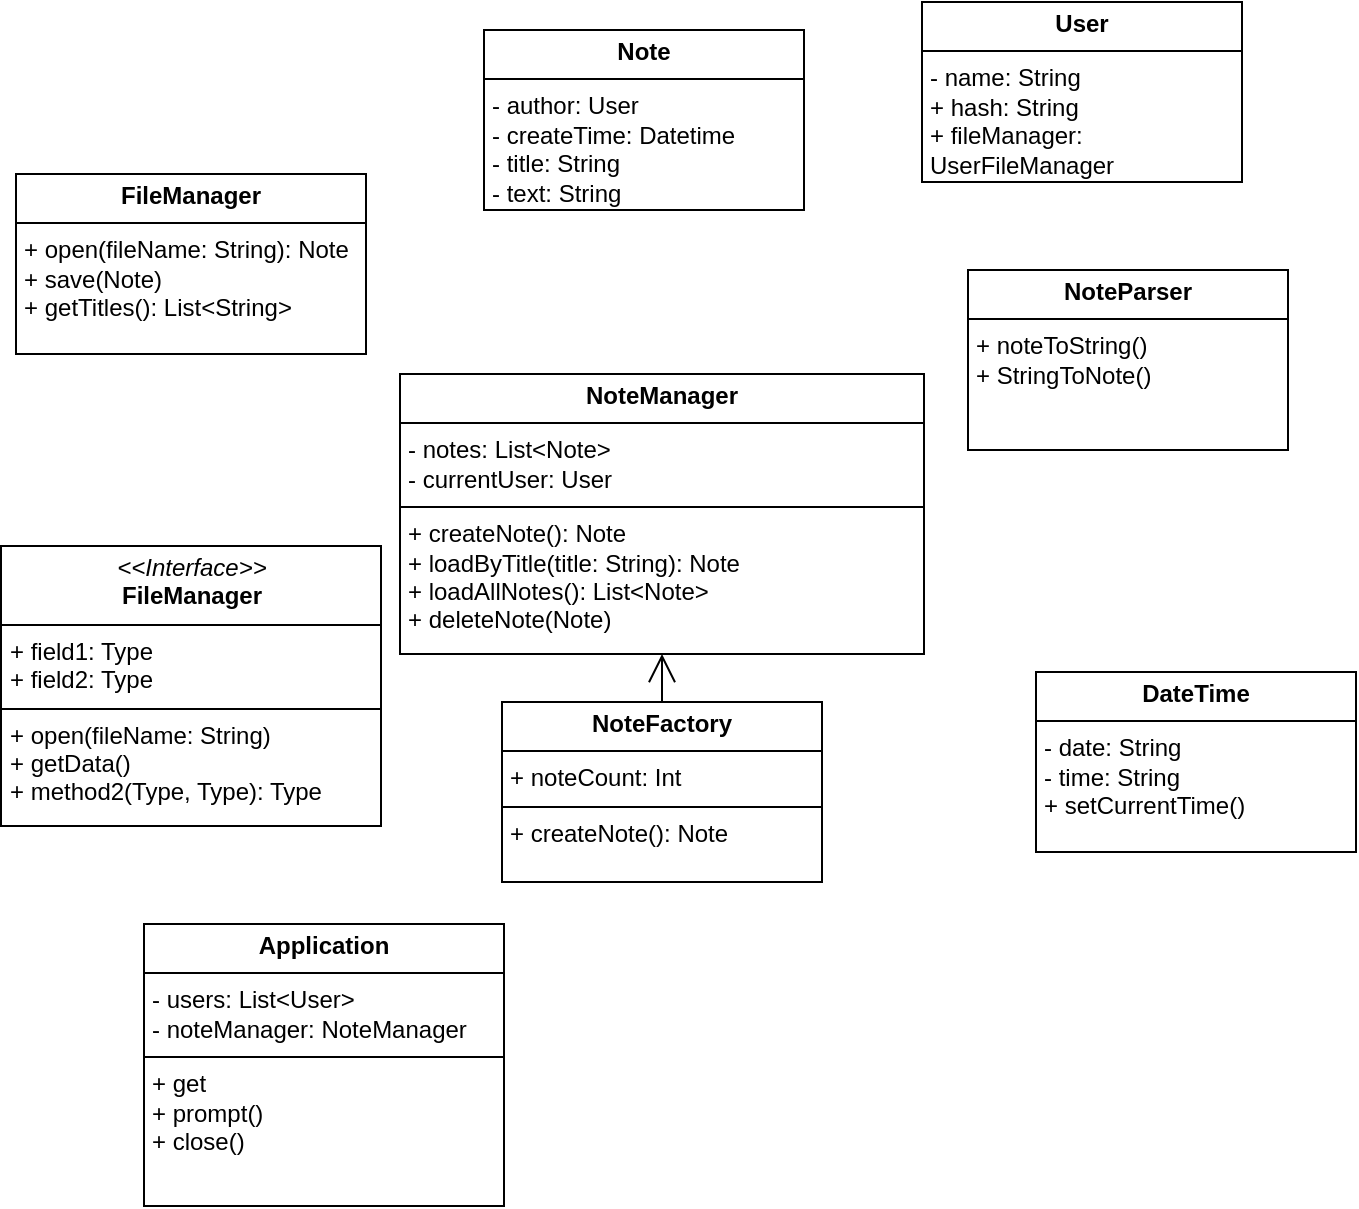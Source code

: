 <mxfile version="24.0.6" type="device">
  <diagram name="Pagină-1" id="5VB64vTC4nAzvABb22GS">
    <mxGraphModel dx="1106" dy="800" grid="0" gridSize="10" guides="1" tooltips="1" connect="1" arrows="1" fold="1" page="0" pageScale="1" pageWidth="827" pageHeight="1169" math="0" shadow="0">
      <root>
        <mxCell id="0" />
        <mxCell id="1" parent="0" />
        <mxCell id="92xVLlawzAlppcMO5VJs-1" value="&lt;p style=&quot;margin:0px;margin-top:4px;text-align:center;&quot;&gt;&lt;b&gt;Note&lt;/b&gt;&lt;/p&gt;&lt;hr size=&quot;1&quot; style=&quot;border-style:solid;&quot;&gt;&lt;p style=&quot;margin:0px;margin-left:4px;&quot;&gt;- author: User&lt;/p&gt;&lt;p style=&quot;margin:0px;margin-left:4px;&quot;&gt;- createTime: Datetime&lt;/p&gt;&lt;p style=&quot;margin:0px;margin-left:4px;&quot;&gt;- title: String&lt;/p&gt;&lt;p style=&quot;margin:0px;margin-left:4px;&quot;&gt;- text: String&amp;nbsp;&lt;/p&gt;&lt;p style=&quot;margin:0px;margin-left:4px;&quot;&gt;+ show()&lt;/p&gt;" style="verticalAlign=top;align=left;overflow=fill;html=1;whiteSpace=wrap;" parent="1" vertex="1">
          <mxGeometry x="-19" y="123" width="160" height="90" as="geometry" />
        </mxCell>
        <mxCell id="92xVLlawzAlppcMO5VJs-2" value="&lt;p style=&quot;margin:0px;margin-top:4px;text-align:center;&quot;&gt;&lt;b&gt;User&lt;/b&gt;&lt;/p&gt;&lt;hr size=&quot;1&quot; style=&quot;border-style:solid;&quot;&gt;&lt;p style=&quot;margin:0px;margin-left:4px;&quot;&gt;- name: String&lt;/p&gt;&lt;p style=&quot;margin:0px;margin-left:4px;&quot;&gt;+ hash: String&lt;/p&gt;&lt;p style=&quot;margin:0px;margin-left:4px;&quot;&gt;+ fileManager: UserFileManager&lt;/p&gt;" style="verticalAlign=top;align=left;overflow=fill;html=1;whiteSpace=wrap;" parent="1" vertex="1">
          <mxGeometry x="200" y="109" width="160" height="90" as="geometry" />
        </mxCell>
        <mxCell id="92xVLlawzAlppcMO5VJs-3" value="&lt;p style=&quot;margin:0px;margin-top:4px;text-align:center;&quot;&gt;&lt;b&gt;NoteManager&lt;/b&gt;&lt;/p&gt;&lt;hr size=&quot;1&quot; style=&quot;border-style:solid;&quot;&gt;&lt;p style=&quot;margin:0px;margin-left:4px;&quot;&gt;- notes: List&amp;lt;Note&amp;gt;&lt;/p&gt;&lt;p style=&quot;margin:0px;margin-left:4px;&quot;&gt;- currentUser: User&lt;/p&gt;&lt;hr size=&quot;1&quot; style=&quot;border-style:solid;&quot;&gt;&lt;p style=&quot;margin:0px;margin-left:4px;&quot;&gt;+ createNote(): Note&lt;/p&gt;&lt;p style=&quot;margin:0px;margin-left:4px;&quot;&gt;+ loadByTitle(title: String): Note&lt;/p&gt;&lt;p style=&quot;margin:0px;margin-left:4px;&quot;&gt;+ loadAllNotes(): List&amp;lt;Note&amp;gt;&lt;/p&gt;&lt;p style=&quot;margin:0px;margin-left:4px;&quot;&gt;+ deleteNote(Note)&lt;/p&gt;" style="verticalAlign=top;align=left;overflow=fill;html=1;whiteSpace=wrap;" parent="1" vertex="1">
          <mxGeometry x="-61" y="295" width="262" height="140" as="geometry" />
        </mxCell>
        <mxCell id="92xVLlawzAlppcMO5VJs-4" value="&lt;p style=&quot;margin:0px;margin-top:4px;text-align:center;&quot;&gt;&lt;b&gt;NoteFactory&lt;/b&gt;&lt;/p&gt;&lt;hr size=&quot;1&quot; style=&quot;border-style:solid;&quot;&gt;&lt;p style=&quot;margin:0px;margin-left:4px;&quot;&gt;+ noteCount: Int&lt;/p&gt;&lt;hr size=&quot;1&quot; style=&quot;border-style:solid;&quot;&gt;&lt;p style=&quot;margin:0px;margin-left:4px;&quot;&gt;+ createNote(): Note&lt;/p&gt;" style="verticalAlign=top;align=left;overflow=fill;html=1;whiteSpace=wrap;" parent="1" vertex="1">
          <mxGeometry x="-10" y="459" width="160" height="90" as="geometry" />
        </mxCell>
        <mxCell id="92xVLlawzAlppcMO5VJs-5" value="" style="endArrow=open;endFill=1;endSize=12;html=1;rounded=0;fontSize=12;curved=1;" parent="1" source="92xVLlawzAlppcMO5VJs-4" target="92xVLlawzAlppcMO5VJs-3" edge="1">
          <mxGeometry width="160" relative="1" as="geometry">
            <mxPoint x="-87" y="421" as="sourcePoint" />
            <mxPoint x="73" y="421" as="targetPoint" />
          </mxGeometry>
        </mxCell>
        <mxCell id="GKNopmioOwJx-WMhOQP_-1" value="&lt;p style=&quot;margin:0px;margin-top:4px;text-align:center;&quot;&gt;&lt;b&gt;Application&lt;/b&gt;&lt;/p&gt;&lt;hr size=&quot;1&quot; style=&quot;border-style:solid;&quot;&gt;&lt;p style=&quot;margin:0px;margin-left:4px;&quot;&gt;&lt;span style=&quot;background-color: initial;&quot;&gt;- users: List&amp;lt;User&amp;gt;&lt;/span&gt;&lt;br&gt;&lt;/p&gt;&lt;p style=&quot;margin:0px;margin-left:4px;&quot;&gt;&lt;span style=&quot;background-color: initial;&quot;&gt;- noteManager: NoteManager&lt;/span&gt;&lt;/p&gt;&lt;hr size=&quot;1&quot; style=&quot;border-style:solid;&quot;&gt;&lt;p style=&quot;margin:0px;margin-left:4px;&quot;&gt;&lt;span style=&quot;background-color: initial;&quot;&gt;+ get&lt;/span&gt;&lt;br&gt;&lt;/p&gt;&lt;p style=&quot;margin: 0px 0px 0px 4px;&quot;&gt;+ prompt()&lt;/p&gt;&lt;p style=&quot;margin: 0px 0px 0px 4px;&quot;&gt;+ close()&lt;/p&gt;" style="verticalAlign=top;align=left;overflow=fill;html=1;whiteSpace=wrap;" vertex="1" parent="1">
          <mxGeometry x="-189" y="570" width="180" height="141" as="geometry" />
        </mxCell>
        <mxCell id="GKNopmioOwJx-WMhOQP_-2" value="&lt;p style=&quot;margin:0px;margin-top:4px;text-align:center;&quot;&gt;&lt;b&gt;DateTime&lt;/b&gt;&lt;/p&gt;&lt;hr size=&quot;1&quot; style=&quot;border-style:solid;&quot;&gt;&lt;p style=&quot;margin:0px;margin-left:4px;&quot;&gt;- date: String&lt;/p&gt;&lt;p style=&quot;margin:0px;margin-left:4px;&quot;&gt;- time: String&lt;br&gt;&lt;/p&gt;&lt;p style=&quot;margin:0px;margin-left:4px;&quot;&gt;+ setCurrentTime()&lt;/p&gt;" style="verticalAlign=top;align=left;overflow=fill;html=1;whiteSpace=wrap;" vertex="1" parent="1">
          <mxGeometry x="257" y="444" width="160" height="90" as="geometry" />
        </mxCell>
        <mxCell id="GKNopmioOwJx-WMhOQP_-3" value="&lt;p style=&quot;margin:0px;margin-top:4px;text-align:center;&quot;&gt;&lt;b&gt;FileManager&lt;/b&gt;&lt;/p&gt;&lt;hr size=&quot;1&quot; style=&quot;border-style:solid;&quot;&gt;&lt;p style=&quot;margin:0px;margin-left:4px;&quot;&gt;+ open(fileName: String): Note&lt;/p&gt;&lt;p style=&quot;margin:0px;margin-left:4px;&quot;&gt;+ save(Note)&lt;/p&gt;&lt;p style=&quot;margin:0px;margin-left:4px;&quot;&gt;+ getTitles(): List&amp;lt;String&amp;gt;&lt;/p&gt;&lt;p style=&quot;margin:0px;margin-left:4px;&quot;&gt;&lt;br&gt;&lt;/p&gt;" style="verticalAlign=top;align=left;overflow=fill;html=1;whiteSpace=wrap;" vertex="1" parent="1">
          <mxGeometry x="-253" y="195" width="175" height="90" as="geometry" />
        </mxCell>
        <mxCell id="GKNopmioOwJx-WMhOQP_-4" value="&lt;p style=&quot;margin:0px;margin-top:4px;text-align:center;&quot;&gt;&lt;i&gt;&amp;lt;&amp;lt;Interface&amp;gt;&amp;gt;&lt;/i&gt;&lt;br&gt;&lt;b&gt;FileManager&lt;/b&gt;&lt;/p&gt;&lt;hr size=&quot;1&quot; style=&quot;border-style:solid;&quot;&gt;&lt;p style=&quot;margin:0px;margin-left:4px;&quot;&gt;+ field1: Type&lt;br&gt;+ field2: Type&lt;/p&gt;&lt;hr size=&quot;1&quot; style=&quot;border-style:solid;&quot;&gt;&lt;p style=&quot;margin:0px;margin-left:4px;&quot;&gt;+ open(fileName: String)&lt;/p&gt;&lt;p style=&quot;margin:0px;margin-left:4px;&quot;&gt;+ getData()&lt;br&gt;+ method2(Type, Type): Type&lt;/p&gt;" style="verticalAlign=top;align=left;overflow=fill;html=1;whiteSpace=wrap;" vertex="1" parent="1">
          <mxGeometry x="-260.5" y="381" width="190" height="140" as="geometry" />
        </mxCell>
        <mxCell id="GKNopmioOwJx-WMhOQP_-5" value="&lt;p style=&quot;margin:0px;margin-top:4px;text-align:center;&quot;&gt;&lt;b&gt;NoteParser&lt;/b&gt;&lt;/p&gt;&lt;hr size=&quot;1&quot; style=&quot;border-style:solid;&quot;&gt;&lt;p style=&quot;margin:0px;margin-left:4px;&quot;&gt;+ noteToString()&lt;/p&gt;&lt;p style=&quot;margin:0px;margin-left:4px;&quot;&gt;+ StringToNote()&lt;/p&gt;" style="verticalAlign=top;align=left;overflow=fill;html=1;whiteSpace=wrap;" vertex="1" parent="1">
          <mxGeometry x="223" y="243" width="160" height="90" as="geometry" />
        </mxCell>
      </root>
    </mxGraphModel>
  </diagram>
</mxfile>
